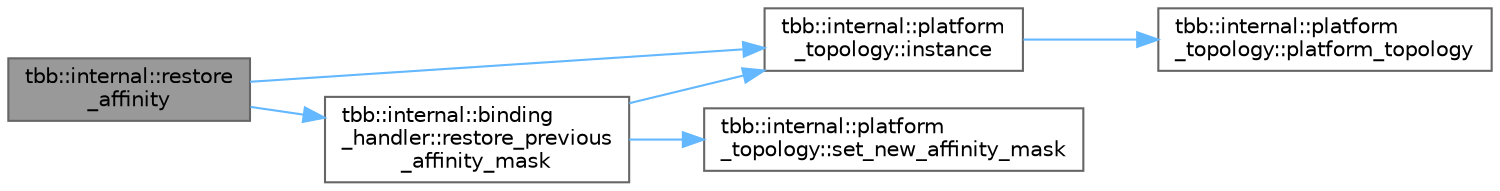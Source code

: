 digraph "tbb::internal::restore_affinity"
{
 // LATEX_PDF_SIZE
  bgcolor="transparent";
  edge [fontname=Helvetica,fontsize=10,labelfontname=Helvetica,labelfontsize=10];
  node [fontname=Helvetica,fontsize=10,shape=box,height=0.2,width=0.4];
  rankdir="LR";
  Node1 [id="Node000001",label="tbb::internal::restore\l_affinity",height=0.2,width=0.4,color="gray40", fillcolor="grey60", style="filled", fontcolor="black",tooltip=" "];
  Node1 -> Node2 [id="edge6_Node000001_Node000002",color="steelblue1",style="solid",tooltip=" "];
  Node2 [id="Node000002",label="tbb::internal::platform\l_topology::instance",height=0.2,width=0.4,color="grey40", fillcolor="white", style="filled",URL="$classtbb_1_1internal_1_1platform__topology.html#a85769754b41e9bdb039c8e55cd25a486",tooltip=" "];
  Node2 -> Node3 [id="edge7_Node000002_Node000003",color="steelblue1",style="solid",tooltip=" "];
  Node3 [id="Node000003",label="tbb::internal::platform\l_topology::platform_topology",height=0.2,width=0.4,color="grey40", fillcolor="white", style="filled",URL="$classtbb_1_1internal_1_1platform__topology.html#a44bd6cd1dbd24a13e39e69d1bcf15a1e",tooltip=" "];
  Node1 -> Node4 [id="edge8_Node000001_Node000004",color="steelblue1",style="solid",tooltip=" "];
  Node4 [id="Node000004",label="tbb::internal::binding\l_handler::restore_previous\l_affinity_mask",height=0.2,width=0.4,color="grey40", fillcolor="white", style="filled",URL="$classtbb_1_1internal_1_1binding__handler.html#a87ede73d5c9a48871de02dcbe7a836a8",tooltip=" "];
  Node4 -> Node2 [id="edge9_Node000004_Node000002",color="steelblue1",style="solid",tooltip=" "];
  Node4 -> Node5 [id="edge10_Node000004_Node000005",color="steelblue1",style="solid",tooltip=" "];
  Node5 [id="Node000005",label="tbb::internal::platform\l_topology::set_new_affinity_mask",height=0.2,width=0.4,color="grey40", fillcolor="white", style="filled",URL="$classtbb_1_1internal_1_1platform__topology.html#afcf51e745508ba40568cd8b3dcc4c22c",tooltip=" "];
}
